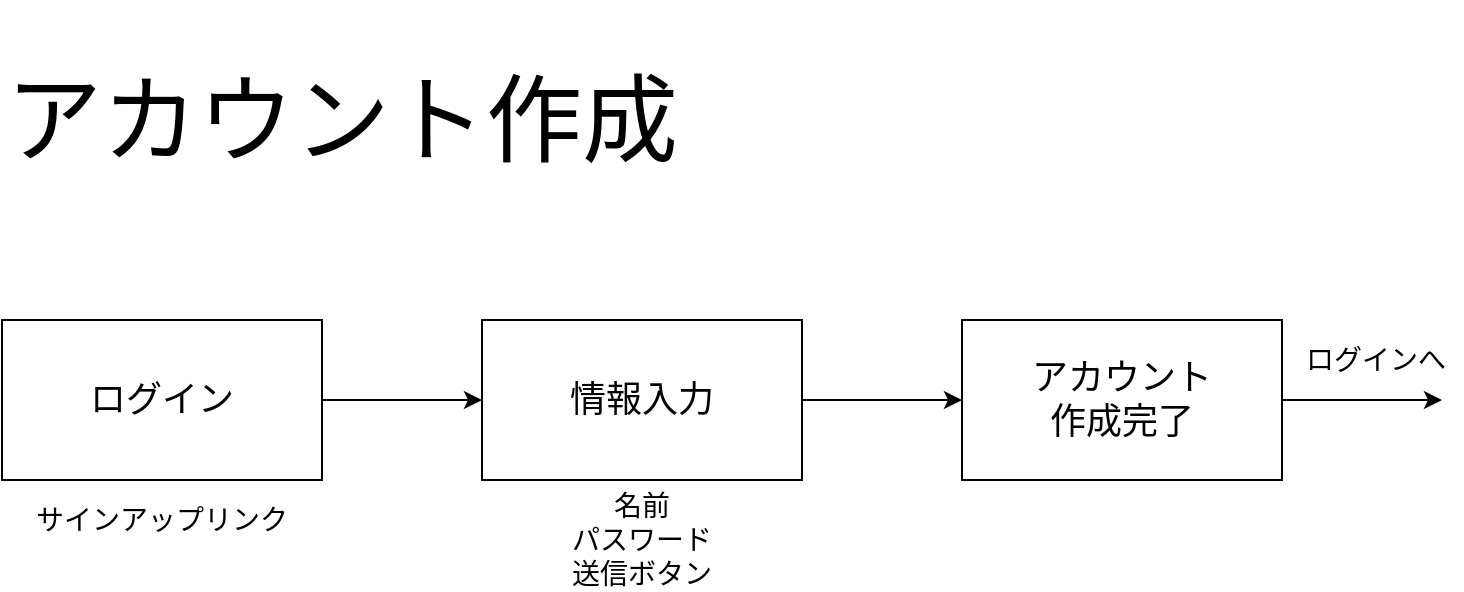 <mxfile version="27.0.9">
  <diagram name="ページ1" id="fYMkmvhlHXCdwpJVQEw4">
    <mxGraphModel dx="607" dy="791" grid="1" gridSize="10" guides="1" tooltips="1" connect="1" arrows="1" fold="1" page="1" pageScale="1" pageWidth="1654" pageHeight="1169" math="0" shadow="0">
      <root>
        <mxCell id="0" />
        <mxCell id="1" parent="0" />
        <mxCell id="uP0--c8BXl8Z5oXClSFJ-1" value="&lt;font style=&quot;font-size: 48px;&quot;&gt;アカウント作成&lt;/font&gt;" style="text;html=1;align=center;verticalAlign=middle;whiteSpace=wrap;rounded=0;" vertex="1" parent="1">
          <mxGeometry x="80" y="440" width="340" height="120" as="geometry" />
        </mxCell>
        <mxCell id="uP0--c8BXl8Z5oXClSFJ-2" value="ログイン" style="rounded=0;whiteSpace=wrap;html=1;fontSize=18;" vertex="1" parent="1">
          <mxGeometry x="80" y="600" width="160" height="80" as="geometry" />
        </mxCell>
        <mxCell id="uP0--c8BXl8Z5oXClSFJ-3" value="情報入力" style="rounded=0;whiteSpace=wrap;html=1;fontSize=18;" vertex="1" parent="1">
          <mxGeometry x="320" y="600" width="160" height="80" as="geometry" />
        </mxCell>
        <mxCell id="uP0--c8BXl8Z5oXClSFJ-6" value="&lt;span style=&quot;font-size: 14px;&quot;&gt;名前&lt;br&gt;パスワード&lt;br&gt;送信ボタン&lt;/span&gt;" style="text;html=1;align=center;verticalAlign=middle;whiteSpace=wrap;rounded=0;" vertex="1" parent="1">
          <mxGeometry x="320" y="690" width="160" height="40" as="geometry" />
        </mxCell>
        <mxCell id="uP0--c8BXl8Z5oXClSFJ-12" value="&lt;span style=&quot;font-size: 14px;&quot;&gt;サインアップリンク&lt;/span&gt;" style="text;html=1;align=center;verticalAlign=middle;whiteSpace=wrap;rounded=0;" vertex="1" parent="1">
          <mxGeometry x="80" y="680" width="160" height="40" as="geometry" />
        </mxCell>
        <mxCell id="uP0--c8BXl8Z5oXClSFJ-13" value="" style="endArrow=classic;html=1;rounded=0;exitX=1;exitY=0.5;exitDx=0;exitDy=0;entryX=0;entryY=0.5;entryDx=0;entryDy=0;" edge="1" parent="1" source="uP0--c8BXl8Z5oXClSFJ-2" target="uP0--c8BXl8Z5oXClSFJ-3">
          <mxGeometry width="50" height="50" relative="1" as="geometry">
            <mxPoint x="640" y="460" as="sourcePoint" />
            <mxPoint x="690" y="410" as="targetPoint" />
          </mxGeometry>
        </mxCell>
        <mxCell id="uP0--c8BXl8Z5oXClSFJ-15" value="アカウント&lt;div&gt;作成完了&lt;/div&gt;" style="rounded=0;whiteSpace=wrap;html=1;fontSize=18;" vertex="1" parent="1">
          <mxGeometry x="560" y="600" width="160" height="80" as="geometry" />
        </mxCell>
        <mxCell id="uP0--c8BXl8Z5oXClSFJ-16" value="" style="endArrow=classic;html=1;rounded=0;exitX=1;exitY=0.5;exitDx=0;exitDy=0;entryX=0;entryY=0.5;entryDx=0;entryDy=0;" edge="1" parent="1" source="uP0--c8BXl8Z5oXClSFJ-3" target="uP0--c8BXl8Z5oXClSFJ-15">
          <mxGeometry width="50" height="50" relative="1" as="geometry">
            <mxPoint x="620" y="540" as="sourcePoint" />
            <mxPoint x="670" y="490" as="targetPoint" />
          </mxGeometry>
        </mxCell>
        <mxCell id="uP0--c8BXl8Z5oXClSFJ-17" value="" style="endArrow=classic;html=1;rounded=0;exitX=1;exitY=0.5;exitDx=0;exitDy=0;entryX=0;entryY=0.5;entryDx=0;entryDy=0;" edge="1" parent="1" source="uP0--c8BXl8Z5oXClSFJ-15">
          <mxGeometry width="50" height="50" relative="1" as="geometry">
            <mxPoint x="790" y="660" as="sourcePoint" />
            <mxPoint x="800" y="640" as="targetPoint" />
          </mxGeometry>
        </mxCell>
        <mxCell id="uP0--c8BXl8Z5oXClSFJ-19" value="&lt;span style=&quot;font-size: 14px;&quot;&gt;ログインへ&lt;/span&gt;" style="text;html=1;align=left;verticalAlign=middle;whiteSpace=wrap;rounded=0;" vertex="1" parent="1">
          <mxGeometry x="730" y="600" width="80" height="40" as="geometry" />
        </mxCell>
      </root>
    </mxGraphModel>
  </diagram>
</mxfile>
